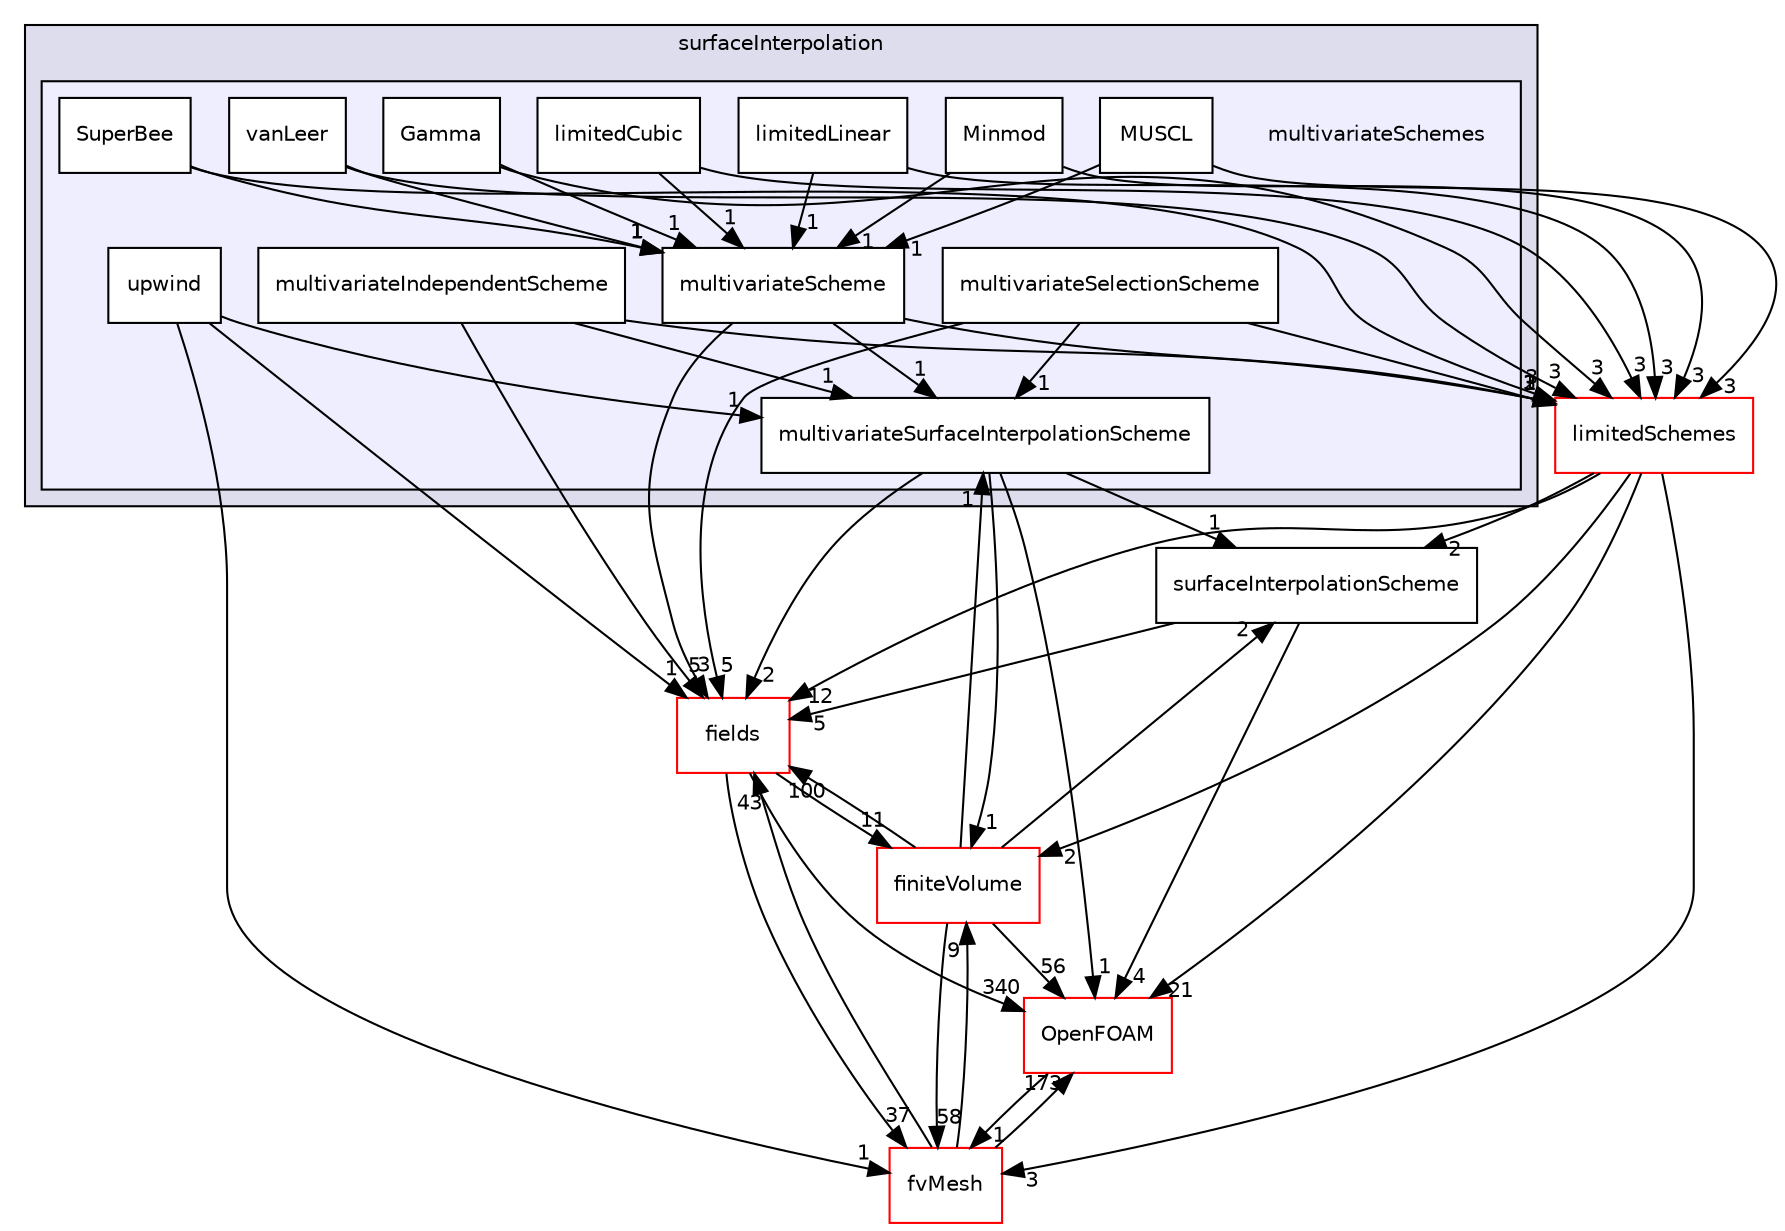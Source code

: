 digraph "src/finiteVolume/interpolation/surfaceInterpolation/multivariateSchemes" {
  bgcolor=transparent;
  compound=true
  node [ fontsize="10", fontname="Helvetica"];
  edge [ labelfontsize="10", labelfontname="Helvetica"];
  subgraph clusterdir_4df5f063103ed43a92094c50d9ef5fe1 {
    graph [ bgcolor="#ddddee", pencolor="black", label="surfaceInterpolation" fontname="Helvetica", fontsize="10", URL="dir_4df5f063103ed43a92094c50d9ef5fe1.html"]
  subgraph clusterdir_5f7556748bbd257c389f2aea3abf7cc0 {
    graph [ bgcolor="#eeeeff", pencolor="black", label="" URL="dir_5f7556748bbd257c389f2aea3abf7cc0.html"];
    dir_5f7556748bbd257c389f2aea3abf7cc0 [shape=plaintext label="multivariateSchemes"];
    dir_9295831a011addee4ab78ec8f32738e7 [shape=box label="Gamma" color="black" fillcolor="white" style="filled" URL="dir_9295831a011addee4ab78ec8f32738e7.html"];
    dir_f03818456727ecc2934c48b66097ca66 [shape=box label="limitedCubic" color="black" fillcolor="white" style="filled" URL="dir_f03818456727ecc2934c48b66097ca66.html"];
    dir_d94f3b83d0298e230190f6feba4f3959 [shape=box label="limitedLinear" color="black" fillcolor="white" style="filled" URL="dir_d94f3b83d0298e230190f6feba4f3959.html"];
    dir_20af9e9560ae1f028ef85490837d372c [shape=box label="Minmod" color="black" fillcolor="white" style="filled" URL="dir_20af9e9560ae1f028ef85490837d372c.html"];
    dir_c46933debf2ab0cfdfe6c22f98f1c609 [shape=box label="multivariateIndependentScheme" color="black" fillcolor="white" style="filled" URL="dir_c46933debf2ab0cfdfe6c22f98f1c609.html"];
    dir_a36c8453882c7b9cc89dae802851deac [shape=box label="multivariateScheme" color="black" fillcolor="white" style="filled" URL="dir_a36c8453882c7b9cc89dae802851deac.html"];
    dir_b122d91266179e1ce4003d3c650fe26c [shape=box label="multivariateSelectionScheme" color="black" fillcolor="white" style="filled" URL="dir_b122d91266179e1ce4003d3c650fe26c.html"];
    dir_453c5c19221ab1f3df2671f95412c703 [shape=box label="multivariateSurfaceInterpolationScheme" color="black" fillcolor="white" style="filled" URL="dir_453c5c19221ab1f3df2671f95412c703.html"];
    dir_12f530e0a479b49646ba1147bdea0f28 [shape=box label="MUSCL" color="black" fillcolor="white" style="filled" URL="dir_12f530e0a479b49646ba1147bdea0f28.html"];
    dir_adc67144ffadf9fbfe4a0a81eefcb5e0 [shape=box label="SuperBee" color="black" fillcolor="white" style="filled" URL="dir_adc67144ffadf9fbfe4a0a81eefcb5e0.html"];
    dir_9ea6ef1bd2cb61183a2a8fcfd8152727 [shape=box label="upwind" color="black" fillcolor="white" style="filled" URL="dir_9ea6ef1bd2cb61183a2a8fcfd8152727.html"];
    dir_f38781aee48963c7a21df656fece1288 [shape=box label="vanLeer" color="black" fillcolor="white" style="filled" URL="dir_f38781aee48963c7a21df656fece1288.html"];
  }
  }
  dir_19d3b1afd53ea5e65e1bc53b79dacb85 [shape=box label="surfaceInterpolationScheme" URL="dir_19d3b1afd53ea5e65e1bc53b79dacb85.html"];
  dir_25ab4a83a983f7bb7a38b7f63bb141b7 [shape=box label="fields" color="red" URL="dir_25ab4a83a983f7bb7a38b7f63bb141b7.html"];
  dir_2ea871e4defbdbd60808750cae643c63 [shape=box label="finiteVolume" color="red" URL="dir_2ea871e4defbdbd60808750cae643c63.html"];
  dir_c382fa095c9c33d8673c0dd60aaef275 [shape=box label="fvMesh" color="red" URL="dir_c382fa095c9c33d8673c0dd60aaef275.html"];
  dir_3b094e1ce2b3f641da0071aec2c4e694 [shape=box label="limitedSchemes" color="red" URL="dir_3b094e1ce2b3f641da0071aec2c4e694.html"];
  dir_c5473ff19b20e6ec4dfe5c310b3778a8 [shape=box label="OpenFOAM" color="red" URL="dir_c5473ff19b20e6ec4dfe5c310b3778a8.html"];
  dir_d94f3b83d0298e230190f6feba4f3959->dir_3b094e1ce2b3f641da0071aec2c4e694 [headlabel="3", labeldistance=1.5 headhref="dir_001214_001185.html"];
  dir_d94f3b83d0298e230190f6feba4f3959->dir_a36c8453882c7b9cc89dae802851deac [headlabel="1", labeldistance=1.5 headhref="dir_001214_001217.html"];
  dir_19d3b1afd53ea5e65e1bc53b79dacb85->dir_25ab4a83a983f7bb7a38b7f63bb141b7 [headlabel="5", labeldistance=1.5 headhref="dir_001267_000936.html"];
  dir_19d3b1afd53ea5e65e1bc53b79dacb85->dir_c5473ff19b20e6ec4dfe5c310b3778a8 [headlabel="4", labeldistance=1.5 headhref="dir_001267_001896.html"];
  dir_9ea6ef1bd2cb61183a2a8fcfd8152727->dir_25ab4a83a983f7bb7a38b7f63bb141b7 [headlabel="1", labeldistance=1.5 headhref="dir_001222_000936.html"];
  dir_9ea6ef1bd2cb61183a2a8fcfd8152727->dir_453c5c19221ab1f3df2671f95412c703 [headlabel="1", labeldistance=1.5 headhref="dir_001222_001219.html"];
  dir_9ea6ef1bd2cb61183a2a8fcfd8152727->dir_c382fa095c9c33d8673c0dd60aaef275 [headlabel="1", labeldistance=1.5 headhref="dir_001222_001124.html"];
  dir_25ab4a83a983f7bb7a38b7f63bb141b7->dir_2ea871e4defbdbd60808750cae643c63 [headlabel="11", labeldistance=1.5 headhref="dir_000936_001063.html"];
  dir_25ab4a83a983f7bb7a38b7f63bb141b7->dir_c382fa095c9c33d8673c0dd60aaef275 [headlabel="37", labeldistance=1.5 headhref="dir_000936_001124.html"];
  dir_25ab4a83a983f7bb7a38b7f63bb141b7->dir_c5473ff19b20e6ec4dfe5c310b3778a8 [headlabel="340", labeldistance=1.5 headhref="dir_000936_001896.html"];
  dir_20af9e9560ae1f028ef85490837d372c->dir_3b094e1ce2b3f641da0071aec2c4e694 [headlabel="3", labeldistance=1.5 headhref="dir_001215_001185.html"];
  dir_20af9e9560ae1f028ef85490837d372c->dir_a36c8453882c7b9cc89dae802851deac [headlabel="1", labeldistance=1.5 headhref="dir_001215_001217.html"];
  dir_b122d91266179e1ce4003d3c650fe26c->dir_25ab4a83a983f7bb7a38b7f63bb141b7 [headlabel="5", labeldistance=1.5 headhref="dir_001218_000936.html"];
  dir_b122d91266179e1ce4003d3c650fe26c->dir_453c5c19221ab1f3df2671f95412c703 [headlabel="1", labeldistance=1.5 headhref="dir_001218_001219.html"];
  dir_b122d91266179e1ce4003d3c650fe26c->dir_3b094e1ce2b3f641da0071aec2c4e694 [headlabel="2", labeldistance=1.5 headhref="dir_001218_001185.html"];
  dir_f38781aee48963c7a21df656fece1288->dir_3b094e1ce2b3f641da0071aec2c4e694 [headlabel="3", labeldistance=1.5 headhref="dir_001223_001185.html"];
  dir_f38781aee48963c7a21df656fece1288->dir_a36c8453882c7b9cc89dae802851deac [headlabel="1", labeldistance=1.5 headhref="dir_001223_001217.html"];
  dir_2ea871e4defbdbd60808750cae643c63->dir_19d3b1afd53ea5e65e1bc53b79dacb85 [headlabel="2", labeldistance=1.5 headhref="dir_001063_001267.html"];
  dir_2ea871e4defbdbd60808750cae643c63->dir_25ab4a83a983f7bb7a38b7f63bb141b7 [headlabel="100", labeldistance=1.5 headhref="dir_001063_000936.html"];
  dir_2ea871e4defbdbd60808750cae643c63->dir_453c5c19221ab1f3df2671f95412c703 [headlabel="1", labeldistance=1.5 headhref="dir_001063_001219.html"];
  dir_2ea871e4defbdbd60808750cae643c63->dir_c382fa095c9c33d8673c0dd60aaef275 [headlabel="58", labeldistance=1.5 headhref="dir_001063_001124.html"];
  dir_2ea871e4defbdbd60808750cae643c63->dir_c5473ff19b20e6ec4dfe5c310b3778a8 [headlabel="56", labeldistance=1.5 headhref="dir_001063_001896.html"];
  dir_453c5c19221ab1f3df2671f95412c703->dir_19d3b1afd53ea5e65e1bc53b79dacb85 [headlabel="1", labeldistance=1.5 headhref="dir_001219_001267.html"];
  dir_453c5c19221ab1f3df2671f95412c703->dir_25ab4a83a983f7bb7a38b7f63bb141b7 [headlabel="2", labeldistance=1.5 headhref="dir_001219_000936.html"];
  dir_453c5c19221ab1f3df2671f95412c703->dir_2ea871e4defbdbd60808750cae643c63 [headlabel="1", labeldistance=1.5 headhref="dir_001219_001063.html"];
  dir_453c5c19221ab1f3df2671f95412c703->dir_c5473ff19b20e6ec4dfe5c310b3778a8 [headlabel="1", labeldistance=1.5 headhref="dir_001219_001896.html"];
  dir_3b094e1ce2b3f641da0071aec2c4e694->dir_19d3b1afd53ea5e65e1bc53b79dacb85 [headlabel="2", labeldistance=1.5 headhref="dir_001185_001267.html"];
  dir_3b094e1ce2b3f641da0071aec2c4e694->dir_25ab4a83a983f7bb7a38b7f63bb141b7 [headlabel="12", labeldistance=1.5 headhref="dir_001185_000936.html"];
  dir_3b094e1ce2b3f641da0071aec2c4e694->dir_2ea871e4defbdbd60808750cae643c63 [headlabel="2", labeldistance=1.5 headhref="dir_001185_001063.html"];
  dir_3b094e1ce2b3f641da0071aec2c4e694->dir_c382fa095c9c33d8673c0dd60aaef275 [headlabel="3", labeldistance=1.5 headhref="dir_001185_001124.html"];
  dir_3b094e1ce2b3f641da0071aec2c4e694->dir_c5473ff19b20e6ec4dfe5c310b3778a8 [headlabel="21", labeldistance=1.5 headhref="dir_001185_001896.html"];
  dir_c382fa095c9c33d8673c0dd60aaef275->dir_25ab4a83a983f7bb7a38b7f63bb141b7 [headlabel="43", labeldistance=1.5 headhref="dir_001124_000936.html"];
  dir_c382fa095c9c33d8673c0dd60aaef275->dir_2ea871e4defbdbd60808750cae643c63 [headlabel="9", labeldistance=1.5 headhref="dir_001124_001063.html"];
  dir_c382fa095c9c33d8673c0dd60aaef275->dir_c5473ff19b20e6ec4dfe5c310b3778a8 [headlabel="173", labeldistance=1.5 headhref="dir_001124_001896.html"];
  dir_c46933debf2ab0cfdfe6c22f98f1c609->dir_25ab4a83a983f7bb7a38b7f63bb141b7 [headlabel="5", labeldistance=1.5 headhref="dir_001216_000936.html"];
  dir_c46933debf2ab0cfdfe6c22f98f1c609->dir_453c5c19221ab1f3df2671f95412c703 [headlabel="1", labeldistance=1.5 headhref="dir_001216_001219.html"];
  dir_c46933debf2ab0cfdfe6c22f98f1c609->dir_3b094e1ce2b3f641da0071aec2c4e694 [headlabel="3", labeldistance=1.5 headhref="dir_001216_001185.html"];
  dir_c5473ff19b20e6ec4dfe5c310b3778a8->dir_c382fa095c9c33d8673c0dd60aaef275 [headlabel="1", labeldistance=1.5 headhref="dir_001896_001124.html"];
  dir_9295831a011addee4ab78ec8f32738e7->dir_3b094e1ce2b3f641da0071aec2c4e694 [headlabel="3", labeldistance=1.5 headhref="dir_001212_001185.html"];
  dir_9295831a011addee4ab78ec8f32738e7->dir_a36c8453882c7b9cc89dae802851deac [headlabel="1", labeldistance=1.5 headhref="dir_001212_001217.html"];
  dir_a36c8453882c7b9cc89dae802851deac->dir_25ab4a83a983f7bb7a38b7f63bb141b7 [headlabel="3", labeldistance=1.5 headhref="dir_001217_000936.html"];
  dir_a36c8453882c7b9cc89dae802851deac->dir_453c5c19221ab1f3df2671f95412c703 [headlabel="1", labeldistance=1.5 headhref="dir_001217_001219.html"];
  dir_a36c8453882c7b9cc89dae802851deac->dir_3b094e1ce2b3f641da0071aec2c4e694 [headlabel="1", labeldistance=1.5 headhref="dir_001217_001185.html"];
  dir_adc67144ffadf9fbfe4a0a81eefcb5e0->dir_3b094e1ce2b3f641da0071aec2c4e694 [headlabel="3", labeldistance=1.5 headhref="dir_001221_001185.html"];
  dir_adc67144ffadf9fbfe4a0a81eefcb5e0->dir_a36c8453882c7b9cc89dae802851deac [headlabel="1", labeldistance=1.5 headhref="dir_001221_001217.html"];
  dir_f03818456727ecc2934c48b66097ca66->dir_3b094e1ce2b3f641da0071aec2c4e694 [headlabel="3", labeldistance=1.5 headhref="dir_001213_001185.html"];
  dir_f03818456727ecc2934c48b66097ca66->dir_a36c8453882c7b9cc89dae802851deac [headlabel="1", labeldistance=1.5 headhref="dir_001213_001217.html"];
  dir_12f530e0a479b49646ba1147bdea0f28->dir_3b094e1ce2b3f641da0071aec2c4e694 [headlabel="3", labeldistance=1.5 headhref="dir_001220_001185.html"];
  dir_12f530e0a479b49646ba1147bdea0f28->dir_a36c8453882c7b9cc89dae802851deac [headlabel="1", labeldistance=1.5 headhref="dir_001220_001217.html"];
}
